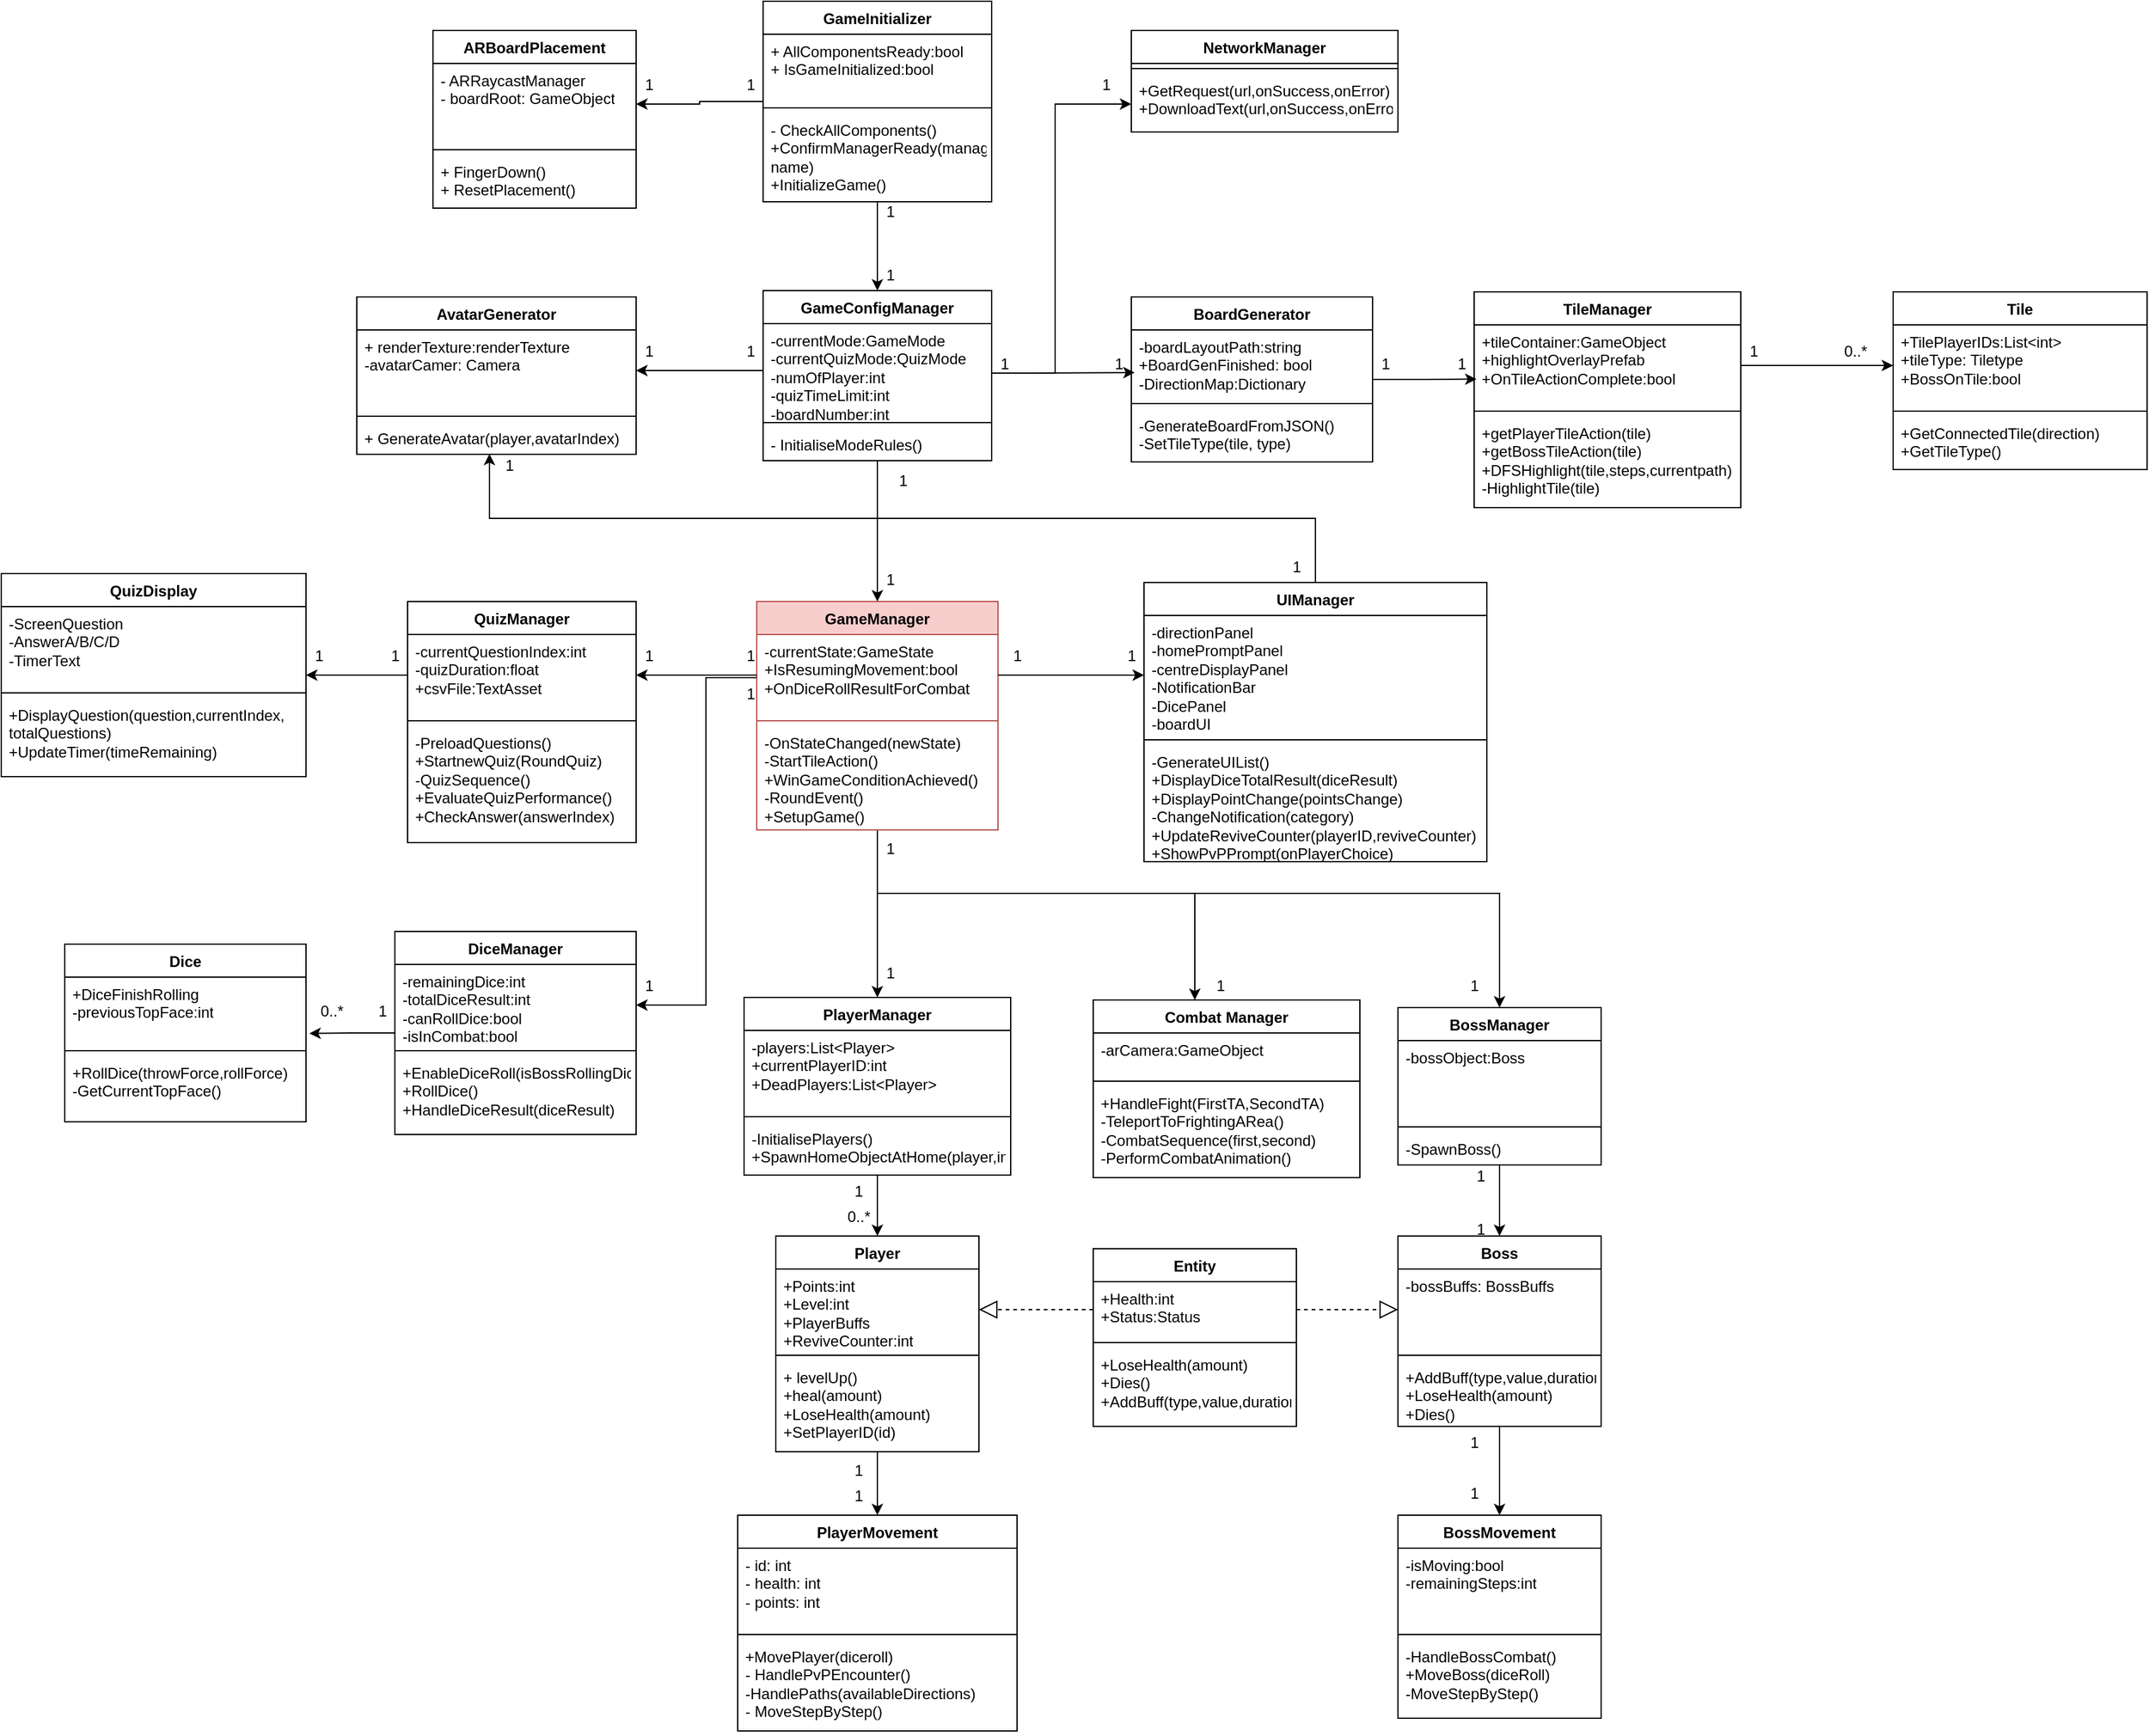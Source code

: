 <mxfile version="26.0.16">
  <diagram id="C5RBs43oDa-KdzZeNtuy" name="Page-1">
    <mxGraphModel dx="2879" dy="2713" grid="1" gridSize="10" guides="1" tooltips="1" connect="1" arrows="1" fold="1" page="1" pageScale="1" pageWidth="827" pageHeight="1169" math="0" shadow="0">
      <root>
        <mxCell id="WIyWlLk6GJQsqaUBKTNV-0" />
        <mxCell id="WIyWlLk6GJQsqaUBKTNV-1" parent="WIyWlLk6GJQsqaUBKTNV-0" />
        <mxCell id="uWM1lojZhdCbzZa3SQIx-49" style="edgeStyle=orthogonalEdgeStyle;rounded=0;orthogonalLoop=1;jettySize=auto;html=1;entryX=0.5;entryY=0;entryDx=0;entryDy=0;" edge="1" parent="WIyWlLk6GJQsqaUBKTNV-1" source="uWM1lojZhdCbzZa3SQIx-0" target="uWM1lojZhdCbzZa3SQIx-41">
          <mxGeometry relative="1" as="geometry" />
        </mxCell>
        <mxCell id="uWM1lojZhdCbzZa3SQIx-0" value="Player" style="swimlane;fontStyle=1;align=center;verticalAlign=top;childLayout=stackLayout;horizontal=1;startSize=26;horizontalStack=0;resizeParent=1;resizeParentMax=0;resizeLast=0;collapsible=1;marginBottom=0;whiteSpace=wrap;html=1;" vertex="1" parent="WIyWlLk6GJQsqaUBKTNV-1">
          <mxGeometry x="310" y="270" width="160" height="170" as="geometry" />
        </mxCell>
        <mxCell id="uWM1lojZhdCbzZa3SQIx-1" value="+Points:int&lt;div&gt;+Level:int&lt;/div&gt;&lt;div&gt;+PlayerBuffs&lt;/div&gt;&lt;div&gt;+ReviveCounter:int&lt;/div&gt;" style="text;strokeColor=none;fillColor=none;align=left;verticalAlign=top;spacingLeft=4;spacingRight=4;overflow=hidden;rotatable=0;points=[[0,0.5],[1,0.5]];portConstraint=eastwest;whiteSpace=wrap;html=1;" vertex="1" parent="uWM1lojZhdCbzZa3SQIx-0">
          <mxGeometry y="26" width="160" height="64" as="geometry" />
        </mxCell>
        <mxCell id="uWM1lojZhdCbzZa3SQIx-2" value="" style="line;strokeWidth=1;fillColor=none;align=left;verticalAlign=middle;spacingTop=-1;spacingLeft=3;spacingRight=3;rotatable=0;labelPosition=right;points=[];portConstraint=eastwest;strokeColor=inherit;" vertex="1" parent="uWM1lojZhdCbzZa3SQIx-0">
          <mxGeometry y="90" width="160" height="8" as="geometry" />
        </mxCell>
        <mxCell id="uWM1lojZhdCbzZa3SQIx-3" value="+ levelUp()&lt;div&gt;+heal(amount)&lt;/div&gt;&lt;div&gt;+LoseHealth(amount)&lt;/div&gt;&lt;div&gt;+SetPlayerID(id)&lt;/div&gt;" style="text;strokeColor=none;fillColor=none;align=left;verticalAlign=top;spacingLeft=4;spacingRight=4;overflow=hidden;rotatable=0;points=[[0,0.5],[1,0.5]];portConstraint=eastwest;whiteSpace=wrap;html=1;" vertex="1" parent="uWM1lojZhdCbzZa3SQIx-0">
          <mxGeometry y="98" width="160" height="72" as="geometry" />
        </mxCell>
        <mxCell id="uWM1lojZhdCbzZa3SQIx-50" style="edgeStyle=orthogonalEdgeStyle;rounded=0;orthogonalLoop=1;jettySize=auto;html=1;entryX=0.5;entryY=0;entryDx=0;entryDy=0;" edge="1" parent="WIyWlLk6GJQsqaUBKTNV-1" source="uWM1lojZhdCbzZa3SQIx-4" target="uWM1lojZhdCbzZa3SQIx-45">
          <mxGeometry relative="1" as="geometry" />
        </mxCell>
        <mxCell id="uWM1lojZhdCbzZa3SQIx-4" value="Boss" style="swimlane;fontStyle=1;align=center;verticalAlign=top;childLayout=stackLayout;horizontal=1;startSize=26;horizontalStack=0;resizeParent=1;resizeParentMax=0;resizeLast=0;collapsible=1;marginBottom=0;whiteSpace=wrap;html=1;" vertex="1" parent="WIyWlLk6GJQsqaUBKTNV-1">
          <mxGeometry x="800" y="270" width="160" height="150" as="geometry" />
        </mxCell>
        <mxCell id="uWM1lojZhdCbzZa3SQIx-5" value="-bossBuffs: BossBuffs" style="text;strokeColor=none;fillColor=none;align=left;verticalAlign=top;spacingLeft=4;spacingRight=4;overflow=hidden;rotatable=0;points=[[0,0.5],[1,0.5]];portConstraint=eastwest;whiteSpace=wrap;html=1;" vertex="1" parent="uWM1lojZhdCbzZa3SQIx-4">
          <mxGeometry y="26" width="160" height="64" as="geometry" />
        </mxCell>
        <mxCell id="uWM1lojZhdCbzZa3SQIx-6" value="" style="line;strokeWidth=1;fillColor=none;align=left;verticalAlign=middle;spacingTop=-1;spacingLeft=3;spacingRight=3;rotatable=0;labelPosition=right;points=[];portConstraint=eastwest;strokeColor=inherit;" vertex="1" parent="uWM1lojZhdCbzZa3SQIx-4">
          <mxGeometry y="90" width="160" height="8" as="geometry" />
        </mxCell>
        <mxCell id="uWM1lojZhdCbzZa3SQIx-7" value="+AddBuff(type,value,duration)&lt;div&gt;+LoseHealth(amount)&lt;/div&gt;&lt;div&gt;+Dies()&lt;/div&gt;" style="text;strokeColor=none;fillColor=none;align=left;verticalAlign=top;spacingLeft=4;spacingRight=4;overflow=hidden;rotatable=0;points=[[0,0.5],[1,0.5]];portConstraint=eastwest;whiteSpace=wrap;html=1;" vertex="1" parent="uWM1lojZhdCbzZa3SQIx-4">
          <mxGeometry y="98" width="160" height="52" as="geometry" />
        </mxCell>
        <mxCell id="uWM1lojZhdCbzZa3SQIx-12" style="edgeStyle=orthogonalEdgeStyle;rounded=0;orthogonalLoop=1;jettySize=auto;html=1;entryX=0.5;entryY=0;entryDx=0;entryDy=0;" edge="1" parent="WIyWlLk6GJQsqaUBKTNV-1" source="uWM1lojZhdCbzZa3SQIx-8" target="uWM1lojZhdCbzZa3SQIx-0">
          <mxGeometry relative="1" as="geometry" />
        </mxCell>
        <mxCell id="uWM1lojZhdCbzZa3SQIx-8" value="PlayerManager" style="swimlane;fontStyle=1;align=center;verticalAlign=top;childLayout=stackLayout;horizontal=1;startSize=26;horizontalStack=0;resizeParent=1;resizeParentMax=0;resizeLast=0;collapsible=1;marginBottom=0;whiteSpace=wrap;html=1;" vertex="1" parent="WIyWlLk6GJQsqaUBKTNV-1">
          <mxGeometry x="285" y="82" width="210" height="140" as="geometry" />
        </mxCell>
        <mxCell id="uWM1lojZhdCbzZa3SQIx-9" value="-players:List&amp;lt;Player&amp;gt;&lt;div&gt;+currentPlayerID:int&lt;/div&gt;&lt;div&gt;+DeadPlayers:List&amp;lt;Player&amp;gt;&lt;/div&gt;" style="text;strokeColor=none;fillColor=none;align=left;verticalAlign=top;spacingLeft=4;spacingRight=4;overflow=hidden;rotatable=0;points=[[0,0.5],[1,0.5]];portConstraint=eastwest;whiteSpace=wrap;html=1;" vertex="1" parent="uWM1lojZhdCbzZa3SQIx-8">
          <mxGeometry y="26" width="210" height="64" as="geometry" />
        </mxCell>
        <mxCell id="uWM1lojZhdCbzZa3SQIx-10" value="" style="line;strokeWidth=1;fillColor=none;align=left;verticalAlign=middle;spacingTop=-1;spacingLeft=3;spacingRight=3;rotatable=0;labelPosition=right;points=[];portConstraint=eastwest;strokeColor=inherit;" vertex="1" parent="uWM1lojZhdCbzZa3SQIx-8">
          <mxGeometry y="90" width="210" height="8" as="geometry" />
        </mxCell>
        <mxCell id="uWM1lojZhdCbzZa3SQIx-11" value="-InitialisePlayers()&lt;div&gt;+SpawnHomeObjectAtHome(player,index)&lt;/div&gt;" style="text;strokeColor=none;fillColor=none;align=left;verticalAlign=top;spacingLeft=4;spacingRight=4;overflow=hidden;rotatable=0;points=[[0,0.5],[1,0.5]];portConstraint=eastwest;whiteSpace=wrap;html=1;" vertex="1" parent="uWM1lojZhdCbzZa3SQIx-8">
          <mxGeometry y="98" width="210" height="42" as="geometry" />
        </mxCell>
        <mxCell id="uWM1lojZhdCbzZa3SQIx-14" value="0..*" style="text;html=1;align=center;verticalAlign=middle;resizable=0;points=[];autosize=1;strokeColor=none;fillColor=none;" vertex="1" parent="WIyWlLk6GJQsqaUBKTNV-1">
          <mxGeometry x="355" y="240" width="40" height="30" as="geometry" />
        </mxCell>
        <mxCell id="uWM1lojZhdCbzZa3SQIx-31" style="edgeStyle=orthogonalEdgeStyle;rounded=0;orthogonalLoop=1;jettySize=auto;html=1;entryX=0.5;entryY=0;entryDx=0;entryDy=0;" edge="1" parent="WIyWlLk6GJQsqaUBKTNV-1" source="uWM1lojZhdCbzZa3SQIx-15" target="uWM1lojZhdCbzZa3SQIx-8">
          <mxGeometry relative="1" as="geometry" />
        </mxCell>
        <mxCell id="uWM1lojZhdCbzZa3SQIx-32" style="edgeStyle=orthogonalEdgeStyle;rounded=0;orthogonalLoop=1;jettySize=auto;html=1;entryX=0.5;entryY=0;entryDx=0;entryDy=0;" edge="1" parent="WIyWlLk6GJQsqaUBKTNV-1" source="uWM1lojZhdCbzZa3SQIx-15" target="uWM1lojZhdCbzZa3SQIx-23">
          <mxGeometry relative="1" as="geometry">
            <Array as="points">
              <mxPoint x="390" />
              <mxPoint x="880" />
            </Array>
          </mxGeometry>
        </mxCell>
        <mxCell id="uWM1lojZhdCbzZa3SQIx-139" style="edgeStyle=orthogonalEdgeStyle;rounded=0;orthogonalLoop=1;jettySize=auto;html=1;" edge="1" parent="WIyWlLk6GJQsqaUBKTNV-1" source="uWM1lojZhdCbzZa3SQIx-15" target="uWM1lojZhdCbzZa3SQIx-135">
          <mxGeometry relative="1" as="geometry">
            <Array as="points">
              <mxPoint x="390" />
              <mxPoint x="640" />
            </Array>
          </mxGeometry>
        </mxCell>
        <mxCell id="uWM1lojZhdCbzZa3SQIx-15" value="GameManager" style="swimlane;fontStyle=1;align=center;verticalAlign=top;childLayout=stackLayout;horizontal=1;startSize=26;horizontalStack=0;resizeParent=1;resizeParentMax=0;resizeLast=0;collapsible=1;marginBottom=0;whiteSpace=wrap;html=1;fillColor=#f8cecc;strokeColor=#b85450;" vertex="1" parent="WIyWlLk6GJQsqaUBKTNV-1">
          <mxGeometry x="295" y="-230" width="190" height="180" as="geometry" />
        </mxCell>
        <mxCell id="uWM1lojZhdCbzZa3SQIx-16" value="-currentState:GameState&lt;div&gt;+IsResumingMovement:bool&lt;/div&gt;&lt;div&gt;+OnDiceRollResultForCombat&lt;/div&gt;" style="text;strokeColor=none;fillColor=none;align=left;verticalAlign=top;spacingLeft=4;spacingRight=4;overflow=hidden;rotatable=0;points=[[0,0.5],[1,0.5]];portConstraint=eastwest;whiteSpace=wrap;html=1;" vertex="1" parent="uWM1lojZhdCbzZa3SQIx-15">
          <mxGeometry y="26" width="190" height="64" as="geometry" />
        </mxCell>
        <mxCell id="uWM1lojZhdCbzZa3SQIx-17" value="" style="line;strokeWidth=1;fillColor=none;align=left;verticalAlign=middle;spacingTop=-1;spacingLeft=3;spacingRight=3;rotatable=0;labelPosition=right;points=[];portConstraint=eastwest;strokeColor=inherit;" vertex="1" parent="uWM1lojZhdCbzZa3SQIx-15">
          <mxGeometry y="90" width="190" height="8" as="geometry" />
        </mxCell>
        <mxCell id="uWM1lojZhdCbzZa3SQIx-18" value="-OnStateChanged(newState)&lt;div&gt;-StartTileAction()&lt;/div&gt;&lt;div&gt;+WinGameConditionAchieved()&lt;/div&gt;&lt;div&gt;-RoundEvent()&lt;/div&gt;&lt;div&gt;+SetupGame()&lt;/div&gt;" style="text;strokeColor=none;fillColor=none;align=left;verticalAlign=top;spacingLeft=4;spacingRight=4;overflow=hidden;rotatable=0;points=[[0,0.5],[1,0.5]];portConstraint=eastwest;whiteSpace=wrap;html=1;" vertex="1" parent="uWM1lojZhdCbzZa3SQIx-15">
          <mxGeometry y="98" width="190" height="82" as="geometry" />
        </mxCell>
        <mxCell id="uWM1lojZhdCbzZa3SQIx-30" style="edgeStyle=orthogonalEdgeStyle;rounded=0;orthogonalLoop=1;jettySize=auto;html=1;entryX=0.5;entryY=0;entryDx=0;entryDy=0;" edge="1" parent="WIyWlLk6GJQsqaUBKTNV-1" source="uWM1lojZhdCbzZa3SQIx-19" target="uWM1lojZhdCbzZa3SQIx-15">
          <mxGeometry relative="1" as="geometry" />
        </mxCell>
        <mxCell id="uWM1lojZhdCbzZa3SQIx-105" style="edgeStyle=orthogonalEdgeStyle;rounded=0;orthogonalLoop=1;jettySize=auto;html=1;entryX=0;entryY=0.5;entryDx=0;entryDy=0;" edge="1" parent="WIyWlLk6GJQsqaUBKTNV-1" source="uWM1lojZhdCbzZa3SQIx-19">
          <mxGeometry relative="1" as="geometry">
            <mxPoint x="590" y="-622" as="targetPoint" />
            <Array as="points">
              <mxPoint x="530" y="-410" />
              <mxPoint x="530" y="-622" />
            </Array>
          </mxGeometry>
        </mxCell>
        <mxCell id="uWM1lojZhdCbzZa3SQIx-19" value="GameConfigManager" style="swimlane;fontStyle=1;align=center;verticalAlign=top;childLayout=stackLayout;horizontal=1;startSize=26;horizontalStack=0;resizeParent=1;resizeParentMax=0;resizeLast=0;collapsible=1;marginBottom=0;whiteSpace=wrap;html=1;" vertex="1" parent="WIyWlLk6GJQsqaUBKTNV-1">
          <mxGeometry x="300" y="-475" width="180" height="134" as="geometry" />
        </mxCell>
        <mxCell id="uWM1lojZhdCbzZa3SQIx-20" value="-currentMode:GameMode&lt;div&gt;-currentQuizMode:QuizMode&lt;/div&gt;&lt;div&gt;-numOfPlayer:int&lt;/div&gt;&lt;div&gt;-quizTimeLimit:int&lt;/div&gt;&lt;div&gt;-boardNumber:int&lt;/div&gt;" style="text;strokeColor=none;fillColor=none;align=left;verticalAlign=top;spacingLeft=4;spacingRight=4;overflow=hidden;rotatable=0;points=[[0,0.5],[1,0.5]];portConstraint=eastwest;whiteSpace=wrap;html=1;" vertex="1" parent="uWM1lojZhdCbzZa3SQIx-19">
          <mxGeometry y="26" width="180" height="74" as="geometry" />
        </mxCell>
        <mxCell id="uWM1lojZhdCbzZa3SQIx-21" value="" style="line;strokeWidth=1;fillColor=none;align=left;verticalAlign=middle;spacingTop=-1;spacingLeft=3;spacingRight=3;rotatable=0;labelPosition=right;points=[];portConstraint=eastwest;strokeColor=inherit;" vertex="1" parent="uWM1lojZhdCbzZa3SQIx-19">
          <mxGeometry y="100" width="180" height="8" as="geometry" />
        </mxCell>
        <mxCell id="uWM1lojZhdCbzZa3SQIx-22" value="- InitialiseModeRules()" style="text;strokeColor=none;fillColor=none;align=left;verticalAlign=top;spacingLeft=4;spacingRight=4;overflow=hidden;rotatable=0;points=[[0,0.5],[1,0.5]];portConstraint=eastwest;whiteSpace=wrap;html=1;" vertex="1" parent="uWM1lojZhdCbzZa3SQIx-19">
          <mxGeometry y="108" width="180" height="26" as="geometry" />
        </mxCell>
        <mxCell id="uWM1lojZhdCbzZa3SQIx-27" style="edgeStyle=orthogonalEdgeStyle;rounded=0;orthogonalLoop=1;jettySize=auto;html=1;entryX=0.5;entryY=0;entryDx=0;entryDy=0;" edge="1" parent="WIyWlLk6GJQsqaUBKTNV-1" source="uWM1lojZhdCbzZa3SQIx-23" target="uWM1lojZhdCbzZa3SQIx-4">
          <mxGeometry relative="1" as="geometry" />
        </mxCell>
        <mxCell id="uWM1lojZhdCbzZa3SQIx-23" value="BossManager" style="swimlane;fontStyle=1;align=center;verticalAlign=top;childLayout=stackLayout;horizontal=1;startSize=26;horizontalStack=0;resizeParent=1;resizeParentMax=0;resizeLast=0;collapsible=1;marginBottom=0;whiteSpace=wrap;html=1;" vertex="1" parent="WIyWlLk6GJQsqaUBKTNV-1">
          <mxGeometry x="800" y="90" width="160" height="124" as="geometry" />
        </mxCell>
        <mxCell id="uWM1lojZhdCbzZa3SQIx-24" value="-bossObject:Boss&lt;div&gt;&lt;br&gt;&lt;/div&gt;" style="text;strokeColor=none;fillColor=none;align=left;verticalAlign=top;spacingLeft=4;spacingRight=4;overflow=hidden;rotatable=0;points=[[0,0.5],[1,0.5]];portConstraint=eastwest;whiteSpace=wrap;html=1;" vertex="1" parent="uWM1lojZhdCbzZa3SQIx-23">
          <mxGeometry y="26" width="160" height="64" as="geometry" />
        </mxCell>
        <mxCell id="uWM1lojZhdCbzZa3SQIx-25" value="" style="line;strokeWidth=1;fillColor=none;align=left;verticalAlign=middle;spacingTop=-1;spacingLeft=3;spacingRight=3;rotatable=0;labelPosition=right;points=[];portConstraint=eastwest;strokeColor=inherit;" vertex="1" parent="uWM1lojZhdCbzZa3SQIx-23">
          <mxGeometry y="90" width="160" height="8" as="geometry" />
        </mxCell>
        <mxCell id="uWM1lojZhdCbzZa3SQIx-26" value="-SpawnBoss()" style="text;strokeColor=none;fillColor=none;align=left;verticalAlign=top;spacingLeft=4;spacingRight=4;overflow=hidden;rotatable=0;points=[[0,0.5],[1,0.5]];portConstraint=eastwest;whiteSpace=wrap;html=1;" vertex="1" parent="uWM1lojZhdCbzZa3SQIx-23">
          <mxGeometry y="98" width="160" height="26" as="geometry" />
        </mxCell>
        <mxCell id="uWM1lojZhdCbzZa3SQIx-28" value="1" style="text;html=1;align=center;verticalAlign=middle;resizable=0;points=[];autosize=1;strokeColor=none;fillColor=none;" vertex="1" parent="WIyWlLk6GJQsqaUBKTNV-1">
          <mxGeometry x="850" y="208" width="30" height="30" as="geometry" />
        </mxCell>
        <mxCell id="uWM1lojZhdCbzZa3SQIx-29" value="1" style="text;html=1;align=center;verticalAlign=middle;resizable=0;points=[];autosize=1;strokeColor=none;fillColor=none;" vertex="1" parent="WIyWlLk6GJQsqaUBKTNV-1">
          <mxGeometry x="850" y="250" width="30" height="30" as="geometry" />
        </mxCell>
        <mxCell id="uWM1lojZhdCbzZa3SQIx-34" value="BoardGenerator" style="swimlane;fontStyle=1;align=center;verticalAlign=top;childLayout=stackLayout;horizontal=1;startSize=26;horizontalStack=0;resizeParent=1;resizeParentMax=0;resizeLast=0;collapsible=1;marginBottom=0;whiteSpace=wrap;html=1;" vertex="1" parent="WIyWlLk6GJQsqaUBKTNV-1">
          <mxGeometry x="590" y="-470" width="190" height="130" as="geometry" />
        </mxCell>
        <mxCell id="uWM1lojZhdCbzZa3SQIx-36" value="-boardLayoutPath:string&lt;div&gt;+BoardGenFinished: bool&lt;/div&gt;&lt;div&gt;-DirectionMap:Dictionary&lt;/div&gt;" style="text;strokeColor=none;fillColor=none;align=left;verticalAlign=top;spacingLeft=4;spacingRight=4;overflow=hidden;rotatable=0;points=[[0,0.5],[1,0.5]];portConstraint=eastwest;whiteSpace=wrap;html=1;" vertex="1" parent="uWM1lojZhdCbzZa3SQIx-34">
          <mxGeometry y="26" width="190" height="54" as="geometry" />
        </mxCell>
        <mxCell id="uWM1lojZhdCbzZa3SQIx-37" value="" style="line;strokeWidth=1;fillColor=none;align=left;verticalAlign=middle;spacingTop=-1;spacingLeft=3;spacingRight=3;rotatable=0;labelPosition=right;points=[];portConstraint=eastwest;strokeColor=inherit;" vertex="1" parent="uWM1lojZhdCbzZa3SQIx-34">
          <mxGeometry y="80" width="190" height="8" as="geometry" />
        </mxCell>
        <mxCell id="uWM1lojZhdCbzZa3SQIx-38" value="-GenerateBoardFromJSON()&lt;div&gt;-SetTileType(tile, type)&lt;/div&gt;" style="text;strokeColor=none;fillColor=none;align=left;verticalAlign=top;spacingLeft=4;spacingRight=4;overflow=hidden;rotatable=0;points=[[0,0.5],[1,0.5]];portConstraint=eastwest;whiteSpace=wrap;html=1;" vertex="1" parent="uWM1lojZhdCbzZa3SQIx-34">
          <mxGeometry y="88" width="190" height="42" as="geometry" />
        </mxCell>
        <mxCell id="uWM1lojZhdCbzZa3SQIx-41" value="PlayerMovement" style="swimlane;fontStyle=1;align=center;verticalAlign=top;childLayout=stackLayout;horizontal=1;startSize=26;horizontalStack=0;resizeParent=1;resizeParentMax=0;resizeLast=0;collapsible=1;marginBottom=0;whiteSpace=wrap;html=1;" vertex="1" parent="WIyWlLk6GJQsqaUBKTNV-1">
          <mxGeometry x="280" y="490" width="220" height="170" as="geometry" />
        </mxCell>
        <mxCell id="uWM1lojZhdCbzZa3SQIx-42" value="- id: int&lt;div&gt;- health: int&lt;/div&gt;&lt;div&gt;- points: int&lt;/div&gt;" style="text;strokeColor=none;fillColor=none;align=left;verticalAlign=top;spacingLeft=4;spacingRight=4;overflow=hidden;rotatable=0;points=[[0,0.5],[1,0.5]];portConstraint=eastwest;whiteSpace=wrap;html=1;" vertex="1" parent="uWM1lojZhdCbzZa3SQIx-41">
          <mxGeometry y="26" width="220" height="64" as="geometry" />
        </mxCell>
        <mxCell id="uWM1lojZhdCbzZa3SQIx-43" value="" style="line;strokeWidth=1;fillColor=none;align=left;verticalAlign=middle;spacingTop=-1;spacingLeft=3;spacingRight=3;rotatable=0;labelPosition=right;points=[];portConstraint=eastwest;strokeColor=inherit;" vertex="1" parent="uWM1lojZhdCbzZa3SQIx-41">
          <mxGeometry y="90" width="220" height="8" as="geometry" />
        </mxCell>
        <mxCell id="uWM1lojZhdCbzZa3SQIx-44" value="+MovePlayer(diceroll)&lt;div&gt;- HandlePvPEncounter()&lt;/div&gt;&lt;div&gt;-HandlePaths(availableDirections)&lt;/div&gt;&lt;div&gt;- MoveStepByStep()&lt;/div&gt;" style="text;strokeColor=none;fillColor=none;align=left;verticalAlign=top;spacingLeft=4;spacingRight=4;overflow=hidden;rotatable=0;points=[[0,0.5],[1,0.5]];portConstraint=eastwest;whiteSpace=wrap;html=1;" vertex="1" parent="uWM1lojZhdCbzZa3SQIx-41">
          <mxGeometry y="98" width="220" height="72" as="geometry" />
        </mxCell>
        <mxCell id="uWM1lojZhdCbzZa3SQIx-45" value="BossMovement" style="swimlane;fontStyle=1;align=center;verticalAlign=top;childLayout=stackLayout;horizontal=1;startSize=26;horizontalStack=0;resizeParent=1;resizeParentMax=0;resizeLast=0;collapsible=1;marginBottom=0;whiteSpace=wrap;html=1;" vertex="1" parent="WIyWlLk6GJQsqaUBKTNV-1">
          <mxGeometry x="800" y="490" width="160" height="160" as="geometry" />
        </mxCell>
        <mxCell id="uWM1lojZhdCbzZa3SQIx-46" value="-isMoving:bool&lt;div&gt;-remainingSteps:int&lt;/div&gt;" style="text;strokeColor=none;fillColor=none;align=left;verticalAlign=top;spacingLeft=4;spacingRight=4;overflow=hidden;rotatable=0;points=[[0,0.5],[1,0.5]];portConstraint=eastwest;whiteSpace=wrap;html=1;" vertex="1" parent="uWM1lojZhdCbzZa3SQIx-45">
          <mxGeometry y="26" width="160" height="64" as="geometry" />
        </mxCell>
        <mxCell id="uWM1lojZhdCbzZa3SQIx-47" value="" style="line;strokeWidth=1;fillColor=none;align=left;verticalAlign=middle;spacingTop=-1;spacingLeft=3;spacingRight=3;rotatable=0;labelPosition=right;points=[];portConstraint=eastwest;strokeColor=inherit;" vertex="1" parent="uWM1lojZhdCbzZa3SQIx-45">
          <mxGeometry y="90" width="160" height="8" as="geometry" />
        </mxCell>
        <mxCell id="uWM1lojZhdCbzZa3SQIx-48" value="-HandleBossCombat()&lt;div&gt;+MoveBoss(diceRoll)&lt;/div&gt;&lt;div&gt;-MoveStepByStep()&lt;/div&gt;" style="text;strokeColor=none;fillColor=none;align=left;verticalAlign=top;spacingLeft=4;spacingRight=4;overflow=hidden;rotatable=0;points=[[0,0.5],[1,0.5]];portConstraint=eastwest;whiteSpace=wrap;html=1;" vertex="1" parent="uWM1lojZhdCbzZa3SQIx-45">
          <mxGeometry y="98" width="160" height="62" as="geometry" />
        </mxCell>
        <mxCell id="uWM1lojZhdCbzZa3SQIx-52" value="TileManager" style="swimlane;fontStyle=1;align=center;verticalAlign=top;childLayout=stackLayout;horizontal=1;startSize=26;horizontalStack=0;resizeParent=1;resizeParentMax=0;resizeLast=0;collapsible=1;marginBottom=0;whiteSpace=wrap;html=1;" vertex="1" parent="WIyWlLk6GJQsqaUBKTNV-1">
          <mxGeometry x="860" y="-474" width="210" height="170" as="geometry" />
        </mxCell>
        <mxCell id="uWM1lojZhdCbzZa3SQIx-53" value="+tileContainer:GameObject&lt;div&gt;+highlightOverlayPrefab&lt;/div&gt;&lt;div&gt;+OnTileActionComplete:bool&lt;/div&gt;" style="text;strokeColor=none;fillColor=none;align=left;verticalAlign=top;spacingLeft=4;spacingRight=4;overflow=hidden;rotatable=0;points=[[0,0.5],[1,0.5]];portConstraint=eastwest;whiteSpace=wrap;html=1;" vertex="1" parent="uWM1lojZhdCbzZa3SQIx-52">
          <mxGeometry y="26" width="210" height="64" as="geometry" />
        </mxCell>
        <mxCell id="uWM1lojZhdCbzZa3SQIx-54" value="" style="line;strokeWidth=1;fillColor=none;align=left;verticalAlign=middle;spacingTop=-1;spacingLeft=3;spacingRight=3;rotatable=0;labelPosition=right;points=[];portConstraint=eastwest;strokeColor=inherit;" vertex="1" parent="uWM1lojZhdCbzZa3SQIx-52">
          <mxGeometry y="90" width="210" height="8" as="geometry" />
        </mxCell>
        <mxCell id="uWM1lojZhdCbzZa3SQIx-55" value="+getPlayerTileAction(tile)&lt;div&gt;+getBossTileAction(tile)&lt;/div&gt;&lt;div&gt;+DFSHighlight(tile,steps,currentpath)&lt;/div&gt;&lt;div&gt;-HighlightTile(tile)&lt;/div&gt;" style="text;strokeColor=none;fillColor=none;align=left;verticalAlign=top;spacingLeft=4;spacingRight=4;overflow=hidden;rotatable=0;points=[[0,0.5],[1,0.5]];portConstraint=eastwest;whiteSpace=wrap;html=1;" vertex="1" parent="uWM1lojZhdCbzZa3SQIx-52">
          <mxGeometry y="98" width="210" height="72" as="geometry" />
        </mxCell>
        <mxCell id="uWM1lojZhdCbzZa3SQIx-57" value="Tile" style="swimlane;fontStyle=1;align=center;verticalAlign=top;childLayout=stackLayout;horizontal=1;startSize=26;horizontalStack=0;resizeParent=1;resizeParentMax=0;resizeLast=0;collapsible=1;marginBottom=0;whiteSpace=wrap;html=1;" vertex="1" parent="WIyWlLk6GJQsqaUBKTNV-1">
          <mxGeometry x="1190" y="-474" width="200" height="140" as="geometry" />
        </mxCell>
        <mxCell id="uWM1lojZhdCbzZa3SQIx-58" value="+TilePlayerIDs:List&amp;lt;int&amp;gt;&lt;div&gt;+tileType: Tiletype&lt;/div&gt;&lt;div&gt;+BossOnTile:bool&lt;/div&gt;" style="text;strokeColor=none;fillColor=none;align=left;verticalAlign=top;spacingLeft=4;spacingRight=4;overflow=hidden;rotatable=0;points=[[0,0.5],[1,0.5]];portConstraint=eastwest;whiteSpace=wrap;html=1;" vertex="1" parent="uWM1lojZhdCbzZa3SQIx-57">
          <mxGeometry y="26" width="200" height="64" as="geometry" />
        </mxCell>
        <mxCell id="uWM1lojZhdCbzZa3SQIx-59" value="" style="line;strokeWidth=1;fillColor=none;align=left;verticalAlign=middle;spacingTop=-1;spacingLeft=3;spacingRight=3;rotatable=0;labelPosition=right;points=[];portConstraint=eastwest;strokeColor=inherit;" vertex="1" parent="uWM1lojZhdCbzZa3SQIx-57">
          <mxGeometry y="90" width="200" height="8" as="geometry" />
        </mxCell>
        <mxCell id="uWM1lojZhdCbzZa3SQIx-60" value="+GetConnectedTile(direction)&lt;div&gt;+GetTileType()&lt;/div&gt;" style="text;strokeColor=none;fillColor=none;align=left;verticalAlign=top;spacingLeft=4;spacingRight=4;overflow=hidden;rotatable=0;points=[[0,0.5],[1,0.5]];portConstraint=eastwest;whiteSpace=wrap;html=1;" vertex="1" parent="uWM1lojZhdCbzZa3SQIx-57">
          <mxGeometry y="98" width="200" height="42" as="geometry" />
        </mxCell>
        <mxCell id="uWM1lojZhdCbzZa3SQIx-62" style="edgeStyle=orthogonalEdgeStyle;rounded=0;orthogonalLoop=1;jettySize=auto;html=1;entryX=0;entryY=0.5;entryDx=0;entryDy=0;" edge="1" parent="WIyWlLk6GJQsqaUBKTNV-1" source="uWM1lojZhdCbzZa3SQIx-53" target="uWM1lojZhdCbzZa3SQIx-58">
          <mxGeometry relative="1" as="geometry" />
        </mxCell>
        <mxCell id="uWM1lojZhdCbzZa3SQIx-68" value="QuizManager" style="swimlane;fontStyle=1;align=center;verticalAlign=top;childLayout=stackLayout;horizontal=1;startSize=26;horizontalStack=0;resizeParent=1;resizeParentMax=0;resizeLast=0;collapsible=1;marginBottom=0;whiteSpace=wrap;html=1;" vertex="1" parent="WIyWlLk6GJQsqaUBKTNV-1">
          <mxGeometry x="20" y="-230" width="180" height="190" as="geometry" />
        </mxCell>
        <mxCell id="uWM1lojZhdCbzZa3SQIx-69" value="-currentQuestionIndex:int&lt;div&gt;-quizDuration:float&lt;/div&gt;&lt;div&gt;+csvFile:TextAsset&lt;/div&gt;" style="text;strokeColor=none;fillColor=none;align=left;verticalAlign=top;spacingLeft=4;spacingRight=4;overflow=hidden;rotatable=0;points=[[0,0.5],[1,0.5]];portConstraint=eastwest;whiteSpace=wrap;html=1;" vertex="1" parent="uWM1lojZhdCbzZa3SQIx-68">
          <mxGeometry y="26" width="180" height="64" as="geometry" />
        </mxCell>
        <mxCell id="uWM1lojZhdCbzZa3SQIx-70" value="" style="line;strokeWidth=1;fillColor=none;align=left;verticalAlign=middle;spacingTop=-1;spacingLeft=3;spacingRight=3;rotatable=0;labelPosition=right;points=[];portConstraint=eastwest;strokeColor=inherit;" vertex="1" parent="uWM1lojZhdCbzZa3SQIx-68">
          <mxGeometry y="90" width="180" height="8" as="geometry" />
        </mxCell>
        <mxCell id="uWM1lojZhdCbzZa3SQIx-71" value="-PreloadQuestions()&lt;div&gt;+StartnewQuiz(RoundQuiz)&lt;br&gt;-QuizSequence()&lt;/div&gt;&lt;div&gt;+EvaluateQuizPerformance()&lt;br&gt;+CheckAnswer(answerIndex)&lt;/div&gt;" style="text;strokeColor=none;fillColor=none;align=left;verticalAlign=top;spacingLeft=4;spacingRight=4;overflow=hidden;rotatable=0;points=[[0,0.5],[1,0.5]];portConstraint=eastwest;whiteSpace=wrap;html=1;" vertex="1" parent="uWM1lojZhdCbzZa3SQIx-68">
          <mxGeometry y="98" width="180" height="92" as="geometry" />
        </mxCell>
        <mxCell id="uWM1lojZhdCbzZa3SQIx-74" value="QuizDisplay" style="swimlane;fontStyle=1;align=center;verticalAlign=top;childLayout=stackLayout;horizontal=1;startSize=26;horizontalStack=0;resizeParent=1;resizeParentMax=0;resizeLast=0;collapsible=1;marginBottom=0;whiteSpace=wrap;html=1;" vertex="1" parent="WIyWlLk6GJQsqaUBKTNV-1">
          <mxGeometry x="-300" y="-252" width="240" height="160" as="geometry" />
        </mxCell>
        <mxCell id="uWM1lojZhdCbzZa3SQIx-75" value="-ScreenQuestion&lt;div&gt;-AnswerA/B/C/D&lt;/div&gt;&lt;div&gt;-TimerText&lt;/div&gt;" style="text;strokeColor=none;fillColor=none;align=left;verticalAlign=top;spacingLeft=4;spacingRight=4;overflow=hidden;rotatable=0;points=[[0,0.5],[1,0.5]];portConstraint=eastwest;whiteSpace=wrap;html=1;" vertex="1" parent="uWM1lojZhdCbzZa3SQIx-74">
          <mxGeometry y="26" width="240" height="64" as="geometry" />
        </mxCell>
        <mxCell id="uWM1lojZhdCbzZa3SQIx-76" value="" style="line;strokeWidth=1;fillColor=none;align=left;verticalAlign=middle;spacingTop=-1;spacingLeft=3;spacingRight=3;rotatable=0;labelPosition=right;points=[];portConstraint=eastwest;strokeColor=inherit;" vertex="1" parent="uWM1lojZhdCbzZa3SQIx-74">
          <mxGeometry y="90" width="240" height="8" as="geometry" />
        </mxCell>
        <mxCell id="uWM1lojZhdCbzZa3SQIx-77" value="+DisplayQuestion(question,currentIndex, totalQuestions)&lt;div&gt;+UpdateTimer(timeRemaining)&lt;/div&gt;" style="text;strokeColor=none;fillColor=none;align=left;verticalAlign=top;spacingLeft=4;spacingRight=4;overflow=hidden;rotatable=0;points=[[0,0.5],[1,0.5]];portConstraint=eastwest;whiteSpace=wrap;html=1;" vertex="1" parent="uWM1lojZhdCbzZa3SQIx-74">
          <mxGeometry y="98" width="240" height="62" as="geometry" />
        </mxCell>
        <mxCell id="uWM1lojZhdCbzZa3SQIx-78" style="edgeStyle=orthogonalEdgeStyle;rounded=0;orthogonalLoop=1;jettySize=auto;html=1;entryX=1;entryY=0.5;entryDx=0;entryDy=0;" edge="1" parent="WIyWlLk6GJQsqaUBKTNV-1" source="uWM1lojZhdCbzZa3SQIx-69" target="uWM1lojZhdCbzZa3SQIx-74">
          <mxGeometry relative="1" as="geometry" />
        </mxCell>
        <mxCell id="uWM1lojZhdCbzZa3SQIx-79" value="UIManager" style="swimlane;fontStyle=1;align=center;verticalAlign=top;childLayout=stackLayout;horizontal=1;startSize=26;horizontalStack=0;resizeParent=1;resizeParentMax=0;resizeLast=0;collapsible=1;marginBottom=0;whiteSpace=wrap;html=1;" vertex="1" parent="WIyWlLk6GJQsqaUBKTNV-1">
          <mxGeometry x="600" y="-245" width="270" height="220" as="geometry" />
        </mxCell>
        <mxCell id="uWM1lojZhdCbzZa3SQIx-80" value="-directionPanel&lt;div&gt;-homePromptPanel&lt;/div&gt;&lt;div&gt;-centreDisplayPanel&lt;/div&gt;&lt;div&gt;-NotificationBar&lt;/div&gt;&lt;div&gt;-DicePanel&lt;/div&gt;&lt;div&gt;-boardUI&lt;/div&gt;" style="text;strokeColor=none;fillColor=none;align=left;verticalAlign=top;spacingLeft=4;spacingRight=4;overflow=hidden;rotatable=0;points=[[0,0.5],[1,0.5]];portConstraint=eastwest;whiteSpace=wrap;html=1;" vertex="1" parent="uWM1lojZhdCbzZa3SQIx-79">
          <mxGeometry y="26" width="270" height="94" as="geometry" />
        </mxCell>
        <mxCell id="uWM1lojZhdCbzZa3SQIx-81" value="" style="line;strokeWidth=1;fillColor=none;align=left;verticalAlign=middle;spacingTop=-1;spacingLeft=3;spacingRight=3;rotatable=0;labelPosition=right;points=[];portConstraint=eastwest;strokeColor=inherit;" vertex="1" parent="uWM1lojZhdCbzZa3SQIx-79">
          <mxGeometry y="120" width="270" height="8" as="geometry" />
        </mxCell>
        <mxCell id="uWM1lojZhdCbzZa3SQIx-82" value="-GenerateUIList()&lt;div&gt;+DisplayDiceTotalResult(diceResult)&lt;/div&gt;&lt;div&gt;+DisplayPointChange(pointsChange)&lt;/div&gt;&lt;div&gt;-ChangeNotification(category)&lt;/div&gt;&lt;div&gt;+UpdateReviveCounter(playerID,reviveCounter)&lt;/div&gt;&lt;div&gt;+ShowPvPPrompt(onPlayerChoice)&lt;/div&gt;" style="text;strokeColor=none;fillColor=none;align=left;verticalAlign=top;spacingLeft=4;spacingRight=4;overflow=hidden;rotatable=0;points=[[0,0.5],[1,0.5]];portConstraint=eastwest;whiteSpace=wrap;html=1;" vertex="1" parent="uWM1lojZhdCbzZa3SQIx-79">
          <mxGeometry y="128" width="270" height="92" as="geometry" />
        </mxCell>
        <mxCell id="uWM1lojZhdCbzZa3SQIx-83" value="AvatarGenerator" style="swimlane;fontStyle=1;align=center;verticalAlign=top;childLayout=stackLayout;horizontal=1;startSize=26;horizontalStack=0;resizeParent=1;resizeParentMax=0;resizeLast=0;collapsible=1;marginBottom=0;whiteSpace=wrap;html=1;" vertex="1" parent="WIyWlLk6GJQsqaUBKTNV-1">
          <mxGeometry x="-20" y="-470" width="220" height="124" as="geometry" />
        </mxCell>
        <mxCell id="uWM1lojZhdCbzZa3SQIx-85" value="+ renderTexture:renderTexture&lt;div&gt;-avatarCamer: Camera&lt;/div&gt;" style="text;strokeColor=none;fillColor=none;align=left;verticalAlign=top;spacingLeft=4;spacingRight=4;overflow=hidden;rotatable=0;points=[[0,0.5],[1,0.5]];portConstraint=eastwest;whiteSpace=wrap;html=1;" vertex="1" parent="uWM1lojZhdCbzZa3SQIx-83">
          <mxGeometry y="26" width="220" height="64" as="geometry" />
        </mxCell>
        <mxCell id="uWM1lojZhdCbzZa3SQIx-86" value="" style="line;strokeWidth=1;fillColor=none;align=left;verticalAlign=middle;spacingTop=-1;spacingLeft=3;spacingRight=3;rotatable=0;labelPosition=right;points=[];portConstraint=eastwest;strokeColor=inherit;" vertex="1" parent="uWM1lojZhdCbzZa3SQIx-83">
          <mxGeometry y="90" width="220" height="8" as="geometry" />
        </mxCell>
        <mxCell id="uWM1lojZhdCbzZa3SQIx-87" value="+ GenerateAvatar(player,avatarIndex)" style="text;strokeColor=none;fillColor=none;align=left;verticalAlign=top;spacingLeft=4;spacingRight=4;overflow=hidden;rotatable=0;points=[[0,0.5],[1,0.5]];portConstraint=eastwest;whiteSpace=wrap;html=1;" vertex="1" parent="uWM1lojZhdCbzZa3SQIx-83">
          <mxGeometry y="98" width="220" height="26" as="geometry" />
        </mxCell>
        <mxCell id="uWM1lojZhdCbzZa3SQIx-89" style="edgeStyle=orthogonalEdgeStyle;rounded=0;orthogonalLoop=1;jettySize=auto;html=1;entryX=1;entryY=0.5;entryDx=0;entryDy=0;" edge="1" parent="WIyWlLk6GJQsqaUBKTNV-1" source="uWM1lojZhdCbzZa3SQIx-20" target="uWM1lojZhdCbzZa3SQIx-85">
          <mxGeometry relative="1" as="geometry" />
        </mxCell>
        <mxCell id="uWM1lojZhdCbzZa3SQIx-90" style="edgeStyle=orthogonalEdgeStyle;rounded=0;orthogonalLoop=1;jettySize=auto;html=1;entryX=0.475;entryY=0.984;entryDx=0;entryDy=0;entryPerimeter=0;" edge="1" parent="WIyWlLk6GJQsqaUBKTNV-1" source="uWM1lojZhdCbzZa3SQIx-79" target="uWM1lojZhdCbzZa3SQIx-87">
          <mxGeometry relative="1" as="geometry" />
        </mxCell>
        <mxCell id="uWM1lojZhdCbzZa3SQIx-96" style="edgeStyle=orthogonalEdgeStyle;rounded=0;orthogonalLoop=1;jettySize=auto;html=1;entryX=0.5;entryY=0;entryDx=0;entryDy=0;" edge="1" parent="WIyWlLk6GJQsqaUBKTNV-1" source="uWM1lojZhdCbzZa3SQIx-91" target="uWM1lojZhdCbzZa3SQIx-19">
          <mxGeometry relative="1" as="geometry" />
        </mxCell>
        <mxCell id="uWM1lojZhdCbzZa3SQIx-131" style="edgeStyle=orthogonalEdgeStyle;rounded=0;orthogonalLoop=1;jettySize=auto;html=1;entryX=1;entryY=0.5;entryDx=0;entryDy=0;" edge="1" parent="WIyWlLk6GJQsqaUBKTNV-1" source="uWM1lojZhdCbzZa3SQIx-91" target="uWM1lojZhdCbzZa3SQIx-125">
          <mxGeometry relative="1" as="geometry" />
        </mxCell>
        <mxCell id="uWM1lojZhdCbzZa3SQIx-91" value="GameInitializer" style="swimlane;fontStyle=1;align=center;verticalAlign=top;childLayout=stackLayout;horizontal=1;startSize=26;horizontalStack=0;resizeParent=1;resizeParentMax=0;resizeLast=0;collapsible=1;marginBottom=0;whiteSpace=wrap;html=1;" vertex="1" parent="WIyWlLk6GJQsqaUBKTNV-1">
          <mxGeometry x="300" y="-703" width="180" height="158" as="geometry" />
        </mxCell>
        <mxCell id="uWM1lojZhdCbzZa3SQIx-93" value="+ AllComponentsReady:bool&lt;div&gt;+ IsGameInitialized:bool&lt;/div&gt;" style="text;strokeColor=none;fillColor=none;align=left;verticalAlign=top;spacingLeft=4;spacingRight=4;overflow=hidden;rotatable=0;points=[[0,0.5],[1,0.5]];portConstraint=eastwest;whiteSpace=wrap;html=1;" vertex="1" parent="uWM1lojZhdCbzZa3SQIx-91">
          <mxGeometry y="26" width="180" height="54" as="geometry" />
        </mxCell>
        <mxCell id="uWM1lojZhdCbzZa3SQIx-94" value="" style="line;strokeWidth=1;fillColor=none;align=left;verticalAlign=middle;spacingTop=-1;spacingLeft=3;spacingRight=3;rotatable=0;labelPosition=right;points=[];portConstraint=eastwest;strokeColor=inherit;" vertex="1" parent="uWM1lojZhdCbzZa3SQIx-91">
          <mxGeometry y="80" width="180" height="8" as="geometry" />
        </mxCell>
        <mxCell id="uWM1lojZhdCbzZa3SQIx-95" value="- CheckAllComponents()&lt;div&gt;+ConfirmManagerReady(manager name)&lt;/div&gt;&lt;div&gt;+InitializeGame()&lt;/div&gt;" style="text;strokeColor=none;fillColor=none;align=left;verticalAlign=top;spacingLeft=4;spacingRight=4;overflow=hidden;rotatable=0;points=[[0,0.5],[1,0.5]];portConstraint=eastwest;whiteSpace=wrap;html=1;" vertex="1" parent="uWM1lojZhdCbzZa3SQIx-91">
          <mxGeometry y="88" width="180" height="70" as="geometry" />
        </mxCell>
        <mxCell id="uWM1lojZhdCbzZa3SQIx-98" value="NetworkManager" style="swimlane;fontStyle=1;align=center;verticalAlign=top;childLayout=stackLayout;horizontal=1;startSize=26;horizontalStack=0;resizeParent=1;resizeParentMax=0;resizeLast=0;collapsible=1;marginBottom=0;whiteSpace=wrap;html=1;" vertex="1" parent="WIyWlLk6GJQsqaUBKTNV-1">
          <mxGeometry x="590" y="-680" width="210" height="80" as="geometry" />
        </mxCell>
        <mxCell id="uWM1lojZhdCbzZa3SQIx-100" value="" style="line;strokeWidth=1;fillColor=none;align=left;verticalAlign=middle;spacingTop=-1;spacingLeft=3;spacingRight=3;rotatable=0;labelPosition=right;points=[];portConstraint=eastwest;strokeColor=inherit;" vertex="1" parent="uWM1lojZhdCbzZa3SQIx-98">
          <mxGeometry y="26" width="210" height="8" as="geometry" />
        </mxCell>
        <mxCell id="uWM1lojZhdCbzZa3SQIx-101" value="+GetRequest(url,onSuccess,onError)&lt;div&gt;+DownloadText(url,onSuccess,onError&lt;/div&gt;" style="text;strokeColor=none;fillColor=none;align=left;verticalAlign=top;spacingLeft=4;spacingRight=4;overflow=hidden;rotatable=0;points=[[0,0.5],[1,0.5]];portConstraint=eastwest;whiteSpace=wrap;html=1;" vertex="1" parent="uWM1lojZhdCbzZa3SQIx-98">
          <mxGeometry y="34" width="210" height="46" as="geometry" />
        </mxCell>
        <mxCell id="uWM1lojZhdCbzZa3SQIx-106" value="DiceManager" style="swimlane;fontStyle=1;align=center;verticalAlign=top;childLayout=stackLayout;horizontal=1;startSize=26;horizontalStack=0;resizeParent=1;resizeParentMax=0;resizeLast=0;collapsible=1;marginBottom=0;whiteSpace=wrap;html=1;" vertex="1" parent="WIyWlLk6GJQsqaUBKTNV-1">
          <mxGeometry x="10" y="30" width="190" height="160" as="geometry" />
        </mxCell>
        <mxCell id="uWM1lojZhdCbzZa3SQIx-107" value="-remainingDice:int&lt;div&gt;-totalDiceResult:int&lt;/div&gt;&lt;div&gt;-canRollDice:bool&lt;/div&gt;&lt;div&gt;-isInCombat:bool&lt;/div&gt;" style="text;strokeColor=none;fillColor=none;align=left;verticalAlign=top;spacingLeft=4;spacingRight=4;overflow=hidden;rotatable=0;points=[[0,0.5],[1,0.5]];portConstraint=eastwest;whiteSpace=wrap;html=1;" vertex="1" parent="uWM1lojZhdCbzZa3SQIx-106">
          <mxGeometry y="26" width="190" height="64" as="geometry" />
        </mxCell>
        <mxCell id="uWM1lojZhdCbzZa3SQIx-108" value="" style="line;strokeWidth=1;fillColor=none;align=left;verticalAlign=middle;spacingTop=-1;spacingLeft=3;spacingRight=3;rotatable=0;labelPosition=right;points=[];portConstraint=eastwest;strokeColor=inherit;" vertex="1" parent="uWM1lojZhdCbzZa3SQIx-106">
          <mxGeometry y="90" width="190" height="8" as="geometry" />
        </mxCell>
        <mxCell id="uWM1lojZhdCbzZa3SQIx-109" value="+EnableDiceRoll(isBossRollingDice)&lt;div&gt;+RollDice()&lt;/div&gt;&lt;div&gt;+HandleDiceResult(diceResult)&lt;/div&gt;" style="text;strokeColor=none;fillColor=none;align=left;verticalAlign=top;spacingLeft=4;spacingRight=4;overflow=hidden;rotatable=0;points=[[0,0.5],[1,0.5]];portConstraint=eastwest;whiteSpace=wrap;html=1;" vertex="1" parent="uWM1lojZhdCbzZa3SQIx-106">
          <mxGeometry y="98" width="190" height="62" as="geometry" />
        </mxCell>
        <mxCell id="uWM1lojZhdCbzZa3SQIx-110" style="edgeStyle=orthogonalEdgeStyle;rounded=0;orthogonalLoop=1;jettySize=auto;html=1;entryX=1;entryY=0.5;entryDx=0;entryDy=0;" edge="1" parent="WIyWlLk6GJQsqaUBKTNV-1" source="uWM1lojZhdCbzZa3SQIx-16" target="uWM1lojZhdCbzZa3SQIx-107">
          <mxGeometry relative="1" as="geometry">
            <Array as="points">
              <mxPoint x="255" y="-170" />
              <mxPoint x="255" y="88" />
            </Array>
          </mxGeometry>
        </mxCell>
        <mxCell id="uWM1lojZhdCbzZa3SQIx-111" value="Dice" style="swimlane;fontStyle=1;align=center;verticalAlign=top;childLayout=stackLayout;horizontal=1;startSize=26;horizontalStack=0;resizeParent=1;resizeParentMax=0;resizeLast=0;collapsible=1;marginBottom=0;whiteSpace=wrap;html=1;" vertex="1" parent="WIyWlLk6GJQsqaUBKTNV-1">
          <mxGeometry x="-250" y="40" width="190" height="140" as="geometry" />
        </mxCell>
        <mxCell id="uWM1lojZhdCbzZa3SQIx-112" value="+DiceFinishRolling&lt;div&gt;-previousTopFace:int&lt;/div&gt;" style="text;strokeColor=none;fillColor=none;align=left;verticalAlign=top;spacingLeft=4;spacingRight=4;overflow=hidden;rotatable=0;points=[[0,0.5],[1,0.5]];portConstraint=eastwest;whiteSpace=wrap;html=1;" vertex="1" parent="uWM1lojZhdCbzZa3SQIx-111">
          <mxGeometry y="26" width="190" height="54" as="geometry" />
        </mxCell>
        <mxCell id="uWM1lojZhdCbzZa3SQIx-113" value="" style="line;strokeWidth=1;fillColor=none;align=left;verticalAlign=middle;spacingTop=-1;spacingLeft=3;spacingRight=3;rotatable=0;labelPosition=right;points=[];portConstraint=eastwest;strokeColor=inherit;" vertex="1" parent="uWM1lojZhdCbzZa3SQIx-111">
          <mxGeometry y="80" width="190" height="8" as="geometry" />
        </mxCell>
        <mxCell id="uWM1lojZhdCbzZa3SQIx-114" value="+RollDice(throwForce,rollForce)&lt;div&gt;-GetCurrentTopFace()&lt;/div&gt;" style="text;strokeColor=none;fillColor=none;align=left;verticalAlign=top;spacingLeft=4;spacingRight=4;overflow=hidden;rotatable=0;points=[[0,0.5],[1,0.5]];portConstraint=eastwest;whiteSpace=wrap;html=1;" vertex="1" parent="uWM1lojZhdCbzZa3SQIx-111">
          <mxGeometry y="88" width="190" height="52" as="geometry" />
        </mxCell>
        <mxCell id="uWM1lojZhdCbzZa3SQIx-117" value="Entity" style="swimlane;fontStyle=1;align=center;verticalAlign=top;childLayout=stackLayout;horizontal=1;startSize=26;horizontalStack=0;resizeParent=1;resizeParentMax=0;resizeLast=0;collapsible=1;marginBottom=0;whiteSpace=wrap;html=1;" vertex="1" parent="WIyWlLk6GJQsqaUBKTNV-1">
          <mxGeometry x="560" y="280" width="160" height="140" as="geometry" />
        </mxCell>
        <mxCell id="uWM1lojZhdCbzZa3SQIx-118" value="+Health:int&lt;div&gt;+Status:Status&lt;/div&gt;&lt;div&gt;&lt;br&gt;&lt;/div&gt;" style="text;strokeColor=none;fillColor=none;align=left;verticalAlign=top;spacingLeft=4;spacingRight=4;overflow=hidden;rotatable=0;points=[[0,0.5],[1,0.5]];portConstraint=eastwest;whiteSpace=wrap;html=1;" vertex="1" parent="uWM1lojZhdCbzZa3SQIx-117">
          <mxGeometry y="26" width="160" height="44" as="geometry" />
        </mxCell>
        <mxCell id="uWM1lojZhdCbzZa3SQIx-119" value="" style="line;strokeWidth=1;fillColor=none;align=left;verticalAlign=middle;spacingTop=-1;spacingLeft=3;spacingRight=3;rotatable=0;labelPosition=right;points=[];portConstraint=eastwest;strokeColor=inherit;" vertex="1" parent="uWM1lojZhdCbzZa3SQIx-117">
          <mxGeometry y="70" width="160" height="8" as="geometry" />
        </mxCell>
        <mxCell id="uWM1lojZhdCbzZa3SQIx-120" value="+LoseHealth(amount)&lt;div&gt;+Dies()&lt;/div&gt;&lt;div&gt;+AddBuff(type,value,duration)&lt;/div&gt;" style="text;strokeColor=none;fillColor=none;align=left;verticalAlign=top;spacingLeft=4;spacingRight=4;overflow=hidden;rotatable=0;points=[[0,0.5],[1,0.5]];portConstraint=eastwest;whiteSpace=wrap;html=1;" vertex="1" parent="uWM1lojZhdCbzZa3SQIx-117">
          <mxGeometry y="78" width="160" height="62" as="geometry" />
        </mxCell>
        <mxCell id="uWM1lojZhdCbzZa3SQIx-122" value="" style="endArrow=block;dashed=1;endFill=0;endSize=12;html=1;rounded=0;entryX=1;entryY=0.5;entryDx=0;entryDy=0;exitX=0;exitY=0.5;exitDx=0;exitDy=0;" edge="1" parent="WIyWlLk6GJQsqaUBKTNV-1" source="uWM1lojZhdCbzZa3SQIx-118" target="uWM1lojZhdCbzZa3SQIx-1">
          <mxGeometry width="160" relative="1" as="geometry">
            <mxPoint x="490" y="380" as="sourcePoint" />
            <mxPoint x="650" y="380" as="targetPoint" />
          </mxGeometry>
        </mxCell>
        <mxCell id="uWM1lojZhdCbzZa3SQIx-123" value="" style="endArrow=block;dashed=1;endFill=0;endSize=12;html=1;rounded=0;entryX=0;entryY=0.5;entryDx=0;entryDy=0;exitX=1;exitY=0.5;exitDx=0;exitDy=0;" edge="1" parent="WIyWlLk6GJQsqaUBKTNV-1" source="uWM1lojZhdCbzZa3SQIx-118" target="uWM1lojZhdCbzZa3SQIx-5">
          <mxGeometry width="160" relative="1" as="geometry">
            <mxPoint x="760" y="450" as="sourcePoint" />
            <mxPoint x="670" y="450" as="targetPoint" />
          </mxGeometry>
        </mxCell>
        <mxCell id="uWM1lojZhdCbzZa3SQIx-124" value="ARBoardPlacement" style="swimlane;fontStyle=1;align=center;verticalAlign=top;childLayout=stackLayout;horizontal=1;startSize=26;horizontalStack=0;resizeParent=1;resizeParentMax=0;resizeLast=0;collapsible=1;marginBottom=0;whiteSpace=wrap;html=1;" vertex="1" parent="WIyWlLk6GJQsqaUBKTNV-1">
          <mxGeometry x="40" y="-680" width="160" height="140" as="geometry" />
        </mxCell>
        <mxCell id="uWM1lojZhdCbzZa3SQIx-125" value="- ARRaycastManager&lt;div&gt;- boardRoot: GameObject&lt;/div&gt;" style="text;strokeColor=none;fillColor=none;align=left;verticalAlign=top;spacingLeft=4;spacingRight=4;overflow=hidden;rotatable=0;points=[[0,0.5],[1,0.5]];portConstraint=eastwest;whiteSpace=wrap;html=1;" vertex="1" parent="uWM1lojZhdCbzZa3SQIx-124">
          <mxGeometry y="26" width="160" height="64" as="geometry" />
        </mxCell>
        <mxCell id="uWM1lojZhdCbzZa3SQIx-126" value="" style="line;strokeWidth=1;fillColor=none;align=left;verticalAlign=middle;spacingTop=-1;spacingLeft=3;spacingRight=3;rotatable=0;labelPosition=right;points=[];portConstraint=eastwest;strokeColor=inherit;" vertex="1" parent="uWM1lojZhdCbzZa3SQIx-124">
          <mxGeometry y="90" width="160" height="8" as="geometry" />
        </mxCell>
        <mxCell id="uWM1lojZhdCbzZa3SQIx-127" value="+ FingerDown()&lt;div&gt;+ ResetPlacement()&lt;/div&gt;" style="text;strokeColor=none;fillColor=none;align=left;verticalAlign=top;spacingLeft=4;spacingRight=4;overflow=hidden;rotatable=0;points=[[0,0.5],[1,0.5]];portConstraint=eastwest;whiteSpace=wrap;html=1;" vertex="1" parent="uWM1lojZhdCbzZa3SQIx-124">
          <mxGeometry y="98" width="160" height="42" as="geometry" />
        </mxCell>
        <mxCell id="uWM1lojZhdCbzZa3SQIx-130" style="edgeStyle=orthogonalEdgeStyle;rounded=0;orthogonalLoop=1;jettySize=auto;html=1;entryX=0;entryY=0.5;entryDx=0;entryDy=0;" edge="1" parent="WIyWlLk6GJQsqaUBKTNV-1" source="uWM1lojZhdCbzZa3SQIx-16" target="uWM1lojZhdCbzZa3SQIx-80">
          <mxGeometry relative="1" as="geometry" />
        </mxCell>
        <mxCell id="uWM1lojZhdCbzZa3SQIx-133" style="edgeStyle=orthogonalEdgeStyle;rounded=0;orthogonalLoop=1;jettySize=auto;html=1;entryX=0.009;entryY=0.668;entryDx=0;entryDy=0;entryPerimeter=0;" edge="1" parent="WIyWlLk6GJQsqaUBKTNV-1" source="uWM1lojZhdCbzZa3SQIx-34" target="uWM1lojZhdCbzZa3SQIx-53">
          <mxGeometry relative="1" as="geometry" />
        </mxCell>
        <mxCell id="uWM1lojZhdCbzZa3SQIx-134" style="edgeStyle=orthogonalEdgeStyle;rounded=0;orthogonalLoop=1;jettySize=auto;html=1;entryX=0.014;entryY=0.622;entryDx=0;entryDy=0;entryPerimeter=0;" edge="1" parent="WIyWlLk6GJQsqaUBKTNV-1" source="uWM1lojZhdCbzZa3SQIx-20" target="uWM1lojZhdCbzZa3SQIx-36">
          <mxGeometry relative="1" as="geometry">
            <Array as="points">
              <mxPoint x="510" y="-410" />
              <mxPoint x="510" y="-410" />
            </Array>
          </mxGeometry>
        </mxCell>
        <mxCell id="uWM1lojZhdCbzZa3SQIx-135" value="Combat Manager" style="swimlane;fontStyle=1;align=center;verticalAlign=top;childLayout=stackLayout;horizontal=1;startSize=26;horizontalStack=0;resizeParent=1;resizeParentMax=0;resizeLast=0;collapsible=1;marginBottom=0;whiteSpace=wrap;html=1;" vertex="1" parent="WIyWlLk6GJQsqaUBKTNV-1">
          <mxGeometry x="560" y="84" width="210" height="140" as="geometry" />
        </mxCell>
        <mxCell id="uWM1lojZhdCbzZa3SQIx-136" value="-arCamera:GameObject" style="text;strokeColor=none;fillColor=none;align=left;verticalAlign=top;spacingLeft=4;spacingRight=4;overflow=hidden;rotatable=0;points=[[0,0.5],[1,0.5]];portConstraint=eastwest;whiteSpace=wrap;html=1;" vertex="1" parent="uWM1lojZhdCbzZa3SQIx-135">
          <mxGeometry y="26" width="210" height="34" as="geometry" />
        </mxCell>
        <mxCell id="uWM1lojZhdCbzZa3SQIx-137" value="" style="line;strokeWidth=1;fillColor=none;align=left;verticalAlign=middle;spacingTop=-1;spacingLeft=3;spacingRight=3;rotatable=0;labelPosition=right;points=[];portConstraint=eastwest;strokeColor=inherit;" vertex="1" parent="uWM1lojZhdCbzZa3SQIx-135">
          <mxGeometry y="60" width="210" height="8" as="geometry" />
        </mxCell>
        <mxCell id="uWM1lojZhdCbzZa3SQIx-138" value="+HandleFight(FirstTA,SecondTA)&lt;br&gt;-TeleportToFrightingARea()&lt;div&gt;-CombatSequence(first,second)&lt;/div&gt;&lt;div&gt;-PerformCombatAnimation()&lt;/div&gt;" style="text;strokeColor=none;fillColor=none;align=left;verticalAlign=top;spacingLeft=4;spacingRight=4;overflow=hidden;rotatable=0;points=[[0,0.5],[1,0.5]];portConstraint=eastwest;whiteSpace=wrap;html=1;" vertex="1" parent="uWM1lojZhdCbzZa3SQIx-135">
          <mxGeometry y="68" width="210" height="72" as="geometry" />
        </mxCell>
        <mxCell id="uWM1lojZhdCbzZa3SQIx-145" style="edgeStyle=orthogonalEdgeStyle;rounded=0;orthogonalLoop=1;jettySize=auto;html=1;entryX=1.014;entryY=0.822;entryDx=0;entryDy=0;entryPerimeter=0;" edge="1" parent="WIyWlLk6GJQsqaUBKTNV-1" source="uWM1lojZhdCbzZa3SQIx-106" target="uWM1lojZhdCbzZa3SQIx-112">
          <mxGeometry relative="1" as="geometry" />
        </mxCell>
        <mxCell id="uWM1lojZhdCbzZa3SQIx-146" value="1" style="text;html=1;align=center;verticalAlign=middle;resizable=0;points=[];autosize=1;strokeColor=none;fillColor=none;" vertex="1" parent="WIyWlLk6GJQsqaUBKTNV-1">
          <mxGeometry x="275" y="-652" width="30" height="30" as="geometry" />
        </mxCell>
        <mxCell id="uWM1lojZhdCbzZa3SQIx-147" value="1" style="text;html=1;align=center;verticalAlign=middle;resizable=0;points=[];autosize=1;strokeColor=none;fillColor=none;" vertex="1" parent="WIyWlLk6GJQsqaUBKTNV-1">
          <mxGeometry x="195" y="-652" width="30" height="30" as="geometry" />
        </mxCell>
        <mxCell id="uWM1lojZhdCbzZa3SQIx-148" value="1" style="text;html=1;align=center;verticalAlign=middle;resizable=0;points=[];autosize=1;strokeColor=none;fillColor=none;" vertex="1" parent="WIyWlLk6GJQsqaUBKTNV-1">
          <mxGeometry x="385" y="-552" width="30" height="30" as="geometry" />
        </mxCell>
        <mxCell id="uWM1lojZhdCbzZa3SQIx-149" value="1" style="text;html=1;align=center;verticalAlign=middle;resizable=0;points=[];autosize=1;strokeColor=none;fillColor=none;" vertex="1" parent="WIyWlLk6GJQsqaUBKTNV-1">
          <mxGeometry x="385" y="-502" width="30" height="30" as="geometry" />
        </mxCell>
        <mxCell id="uWM1lojZhdCbzZa3SQIx-150" value="1" style="text;html=1;align=center;verticalAlign=middle;resizable=0;points=[];autosize=1;strokeColor=none;fillColor=none;" vertex="1" parent="WIyWlLk6GJQsqaUBKTNV-1">
          <mxGeometry x="475" y="-432" width="30" height="30" as="geometry" />
        </mxCell>
        <mxCell id="uWM1lojZhdCbzZa3SQIx-151" value="1" style="text;html=1;align=center;verticalAlign=middle;resizable=0;points=[];autosize=1;strokeColor=none;fillColor=none;" vertex="1" parent="WIyWlLk6GJQsqaUBKTNV-1">
          <mxGeometry x="555" y="-652" width="30" height="30" as="geometry" />
        </mxCell>
        <mxCell id="uWM1lojZhdCbzZa3SQIx-152" value="1" style="text;html=1;align=center;verticalAlign=middle;resizable=0;points=[];autosize=1;strokeColor=none;fillColor=none;" vertex="1" parent="WIyWlLk6GJQsqaUBKTNV-1">
          <mxGeometry x="565" y="-432" width="30" height="30" as="geometry" />
        </mxCell>
        <mxCell id="uWM1lojZhdCbzZa3SQIx-153" value="1" style="text;html=1;align=center;verticalAlign=middle;resizable=0;points=[];autosize=1;strokeColor=none;fillColor=none;" vertex="1" parent="WIyWlLk6GJQsqaUBKTNV-1">
          <mxGeometry x="775" y="-432" width="30" height="30" as="geometry" />
        </mxCell>
        <mxCell id="uWM1lojZhdCbzZa3SQIx-154" value="1" style="text;html=1;align=center;verticalAlign=middle;resizable=0;points=[];autosize=1;strokeColor=none;fillColor=none;" vertex="1" parent="WIyWlLk6GJQsqaUBKTNV-1">
          <mxGeometry x="835" y="-432" width="30" height="30" as="geometry" />
        </mxCell>
        <mxCell id="uWM1lojZhdCbzZa3SQIx-155" value="1" style="text;html=1;align=center;verticalAlign=middle;resizable=0;points=[];autosize=1;strokeColor=none;fillColor=none;" vertex="1" parent="WIyWlLk6GJQsqaUBKTNV-1">
          <mxGeometry x="1065" y="-442" width="30" height="30" as="geometry" />
        </mxCell>
        <mxCell id="uWM1lojZhdCbzZa3SQIx-156" value="0..*" style="text;html=1;align=center;verticalAlign=middle;resizable=0;points=[];autosize=1;strokeColor=none;fillColor=none;" vertex="1" parent="WIyWlLk6GJQsqaUBKTNV-1">
          <mxGeometry x="1140" y="-442" width="40" height="30" as="geometry" />
        </mxCell>
        <mxCell id="uWM1lojZhdCbzZa3SQIx-157" value="1" style="text;html=1;align=center;verticalAlign=middle;resizable=0;points=[];autosize=1;strokeColor=none;fillColor=none;" vertex="1" parent="WIyWlLk6GJQsqaUBKTNV-1">
          <mxGeometry x="275" y="-442" width="30" height="30" as="geometry" />
        </mxCell>
        <mxCell id="uWM1lojZhdCbzZa3SQIx-158" value="1" style="text;html=1;align=center;verticalAlign=middle;resizable=0;points=[];autosize=1;strokeColor=none;fillColor=none;" vertex="1" parent="WIyWlLk6GJQsqaUBKTNV-1">
          <mxGeometry x="195" y="-442" width="30" height="30" as="geometry" />
        </mxCell>
        <mxCell id="uWM1lojZhdCbzZa3SQIx-159" value="1" style="text;html=1;align=center;verticalAlign=middle;resizable=0;points=[];autosize=1;strokeColor=none;fillColor=none;" vertex="1" parent="WIyWlLk6GJQsqaUBKTNV-1">
          <mxGeometry x="395" y="-340" width="30" height="30" as="geometry" />
        </mxCell>
        <mxCell id="uWM1lojZhdCbzZa3SQIx-160" value="1" style="text;html=1;align=center;verticalAlign=middle;resizable=0;points=[];autosize=1;strokeColor=none;fillColor=none;" vertex="1" parent="WIyWlLk6GJQsqaUBKTNV-1">
          <mxGeometry x="385" y="-262" width="30" height="30" as="geometry" />
        </mxCell>
        <mxCell id="uWM1lojZhdCbzZa3SQIx-161" style="edgeStyle=orthogonalEdgeStyle;rounded=0;orthogonalLoop=1;jettySize=auto;html=1;entryX=1;entryY=0.5;entryDx=0;entryDy=0;" edge="1" parent="WIyWlLk6GJQsqaUBKTNV-1" source="uWM1lojZhdCbzZa3SQIx-16" target="uWM1lojZhdCbzZa3SQIx-69">
          <mxGeometry relative="1" as="geometry" />
        </mxCell>
        <mxCell id="uWM1lojZhdCbzZa3SQIx-162" value="1" style="text;html=1;align=center;verticalAlign=middle;resizable=0;points=[];autosize=1;strokeColor=none;fillColor=none;" vertex="1" parent="WIyWlLk6GJQsqaUBKTNV-1">
          <mxGeometry x="275" y="-202" width="30" height="30" as="geometry" />
        </mxCell>
        <mxCell id="uWM1lojZhdCbzZa3SQIx-163" value="1" style="text;html=1;align=center;verticalAlign=middle;resizable=0;points=[];autosize=1;strokeColor=none;fillColor=none;" vertex="1" parent="WIyWlLk6GJQsqaUBKTNV-1">
          <mxGeometry x="195" y="-202" width="30" height="30" as="geometry" />
        </mxCell>
        <mxCell id="uWM1lojZhdCbzZa3SQIx-164" value="1" style="text;html=1;align=center;verticalAlign=middle;resizable=0;points=[];autosize=1;strokeColor=none;fillColor=none;" vertex="1" parent="WIyWlLk6GJQsqaUBKTNV-1">
          <mxGeometry x="275" y="-172" width="30" height="30" as="geometry" />
        </mxCell>
        <mxCell id="uWM1lojZhdCbzZa3SQIx-165" value="1" style="text;html=1;align=center;verticalAlign=middle;resizable=0;points=[];autosize=1;strokeColor=none;fillColor=none;" vertex="1" parent="WIyWlLk6GJQsqaUBKTNV-1">
          <mxGeometry x="195" y="58" width="30" height="30" as="geometry" />
        </mxCell>
        <mxCell id="uWM1lojZhdCbzZa3SQIx-166" value="1" style="text;html=1;align=center;verticalAlign=middle;resizable=0;points=[];autosize=1;strokeColor=none;fillColor=none;" vertex="1" parent="WIyWlLk6GJQsqaUBKTNV-1">
          <mxGeometry x="485" y="-202" width="30" height="30" as="geometry" />
        </mxCell>
        <mxCell id="uWM1lojZhdCbzZa3SQIx-167" value="1" style="text;html=1;align=center;verticalAlign=middle;resizable=0;points=[];autosize=1;strokeColor=none;fillColor=none;" vertex="1" parent="WIyWlLk6GJQsqaUBKTNV-1">
          <mxGeometry x="575" y="-202" width="30" height="30" as="geometry" />
        </mxCell>
        <mxCell id="uWM1lojZhdCbzZa3SQIx-168" value="1" style="text;html=1;align=center;verticalAlign=middle;resizable=0;points=[];autosize=1;strokeColor=none;fillColor=none;" vertex="1" parent="WIyWlLk6GJQsqaUBKTNV-1">
          <mxGeometry x="705" y="-272" width="30" height="30" as="geometry" />
        </mxCell>
        <mxCell id="uWM1lojZhdCbzZa3SQIx-169" value="1" style="text;html=1;align=center;verticalAlign=middle;resizable=0;points=[];autosize=1;strokeColor=none;fillColor=none;" vertex="1" parent="WIyWlLk6GJQsqaUBKTNV-1">
          <mxGeometry x="85" y="-352" width="30" height="30" as="geometry" />
        </mxCell>
        <mxCell id="uWM1lojZhdCbzZa3SQIx-170" value="1" style="text;html=1;align=center;verticalAlign=middle;resizable=0;points=[];autosize=1;strokeColor=none;fillColor=none;" vertex="1" parent="WIyWlLk6GJQsqaUBKTNV-1">
          <mxGeometry x="385" y="-50" width="30" height="30" as="geometry" />
        </mxCell>
        <mxCell id="uWM1lojZhdCbzZa3SQIx-171" value="1" style="text;html=1;align=center;verticalAlign=middle;resizable=0;points=[];autosize=1;strokeColor=none;fillColor=none;" vertex="1" parent="WIyWlLk6GJQsqaUBKTNV-1">
          <mxGeometry x="385" y="48" width="30" height="30" as="geometry" />
        </mxCell>
        <mxCell id="uWM1lojZhdCbzZa3SQIx-172" value="1" style="text;html=1;align=center;verticalAlign=middle;resizable=0;points=[];autosize=1;strokeColor=none;fillColor=none;" vertex="1" parent="WIyWlLk6GJQsqaUBKTNV-1">
          <mxGeometry x="645" y="58" width="30" height="30" as="geometry" />
        </mxCell>
        <mxCell id="uWM1lojZhdCbzZa3SQIx-173" value="1" style="text;html=1;align=center;verticalAlign=middle;resizable=0;points=[];autosize=1;strokeColor=none;fillColor=none;" vertex="1" parent="WIyWlLk6GJQsqaUBKTNV-1">
          <mxGeometry x="845" y="58" width="30" height="30" as="geometry" />
        </mxCell>
        <mxCell id="uWM1lojZhdCbzZa3SQIx-174" value="1" style="text;html=1;align=center;verticalAlign=middle;resizable=0;points=[];autosize=1;strokeColor=none;fillColor=none;" vertex="1" parent="WIyWlLk6GJQsqaUBKTNV-1">
          <mxGeometry x="360" y="220" width="30" height="30" as="geometry" />
        </mxCell>
        <mxCell id="uWM1lojZhdCbzZa3SQIx-175" value="1" style="text;html=1;align=center;verticalAlign=middle;resizable=0;points=[];autosize=1;strokeColor=none;fillColor=none;" vertex="1" parent="WIyWlLk6GJQsqaUBKTNV-1">
          <mxGeometry x="360" y="440" width="30" height="30" as="geometry" />
        </mxCell>
        <mxCell id="uWM1lojZhdCbzZa3SQIx-176" value="1" style="text;html=1;align=center;verticalAlign=middle;resizable=0;points=[];autosize=1;strokeColor=none;fillColor=none;" vertex="1" parent="WIyWlLk6GJQsqaUBKTNV-1">
          <mxGeometry x="360" y="460" width="30" height="30" as="geometry" />
        </mxCell>
        <mxCell id="uWM1lojZhdCbzZa3SQIx-177" value="1" style="text;html=1;align=center;verticalAlign=middle;resizable=0;points=[];autosize=1;strokeColor=none;fillColor=none;" vertex="1" parent="WIyWlLk6GJQsqaUBKTNV-1">
          <mxGeometry x="845" y="418" width="30" height="30" as="geometry" />
        </mxCell>
        <mxCell id="uWM1lojZhdCbzZa3SQIx-178" value="1" style="text;html=1;align=center;verticalAlign=middle;resizable=0;points=[];autosize=1;strokeColor=none;fillColor=none;" vertex="1" parent="WIyWlLk6GJQsqaUBKTNV-1">
          <mxGeometry x="845" y="458" width="30" height="30" as="geometry" />
        </mxCell>
        <mxCell id="uWM1lojZhdCbzZa3SQIx-179" value="1" style="text;html=1;align=center;verticalAlign=middle;resizable=0;points=[];autosize=1;strokeColor=none;fillColor=none;" vertex="1" parent="WIyWlLk6GJQsqaUBKTNV-1">
          <mxGeometry x="-15" y="78" width="30" height="30" as="geometry" />
        </mxCell>
        <mxCell id="uWM1lojZhdCbzZa3SQIx-180" value="0..*" style="text;html=1;align=center;verticalAlign=middle;resizable=0;points=[];autosize=1;strokeColor=none;fillColor=none;" vertex="1" parent="WIyWlLk6GJQsqaUBKTNV-1">
          <mxGeometry x="-60" y="78" width="40" height="30" as="geometry" />
        </mxCell>
        <mxCell id="uWM1lojZhdCbzZa3SQIx-181" value="1" style="text;html=1;align=center;verticalAlign=middle;resizable=0;points=[];autosize=1;strokeColor=none;fillColor=none;" vertex="1" parent="WIyWlLk6GJQsqaUBKTNV-1">
          <mxGeometry x="-5" y="-202" width="30" height="30" as="geometry" />
        </mxCell>
        <mxCell id="uWM1lojZhdCbzZa3SQIx-182" value="1" style="text;html=1;align=center;verticalAlign=middle;resizable=0;points=[];autosize=1;strokeColor=none;fillColor=none;" vertex="1" parent="WIyWlLk6GJQsqaUBKTNV-1">
          <mxGeometry x="-65" y="-202" width="30" height="30" as="geometry" />
        </mxCell>
      </root>
    </mxGraphModel>
  </diagram>
</mxfile>

